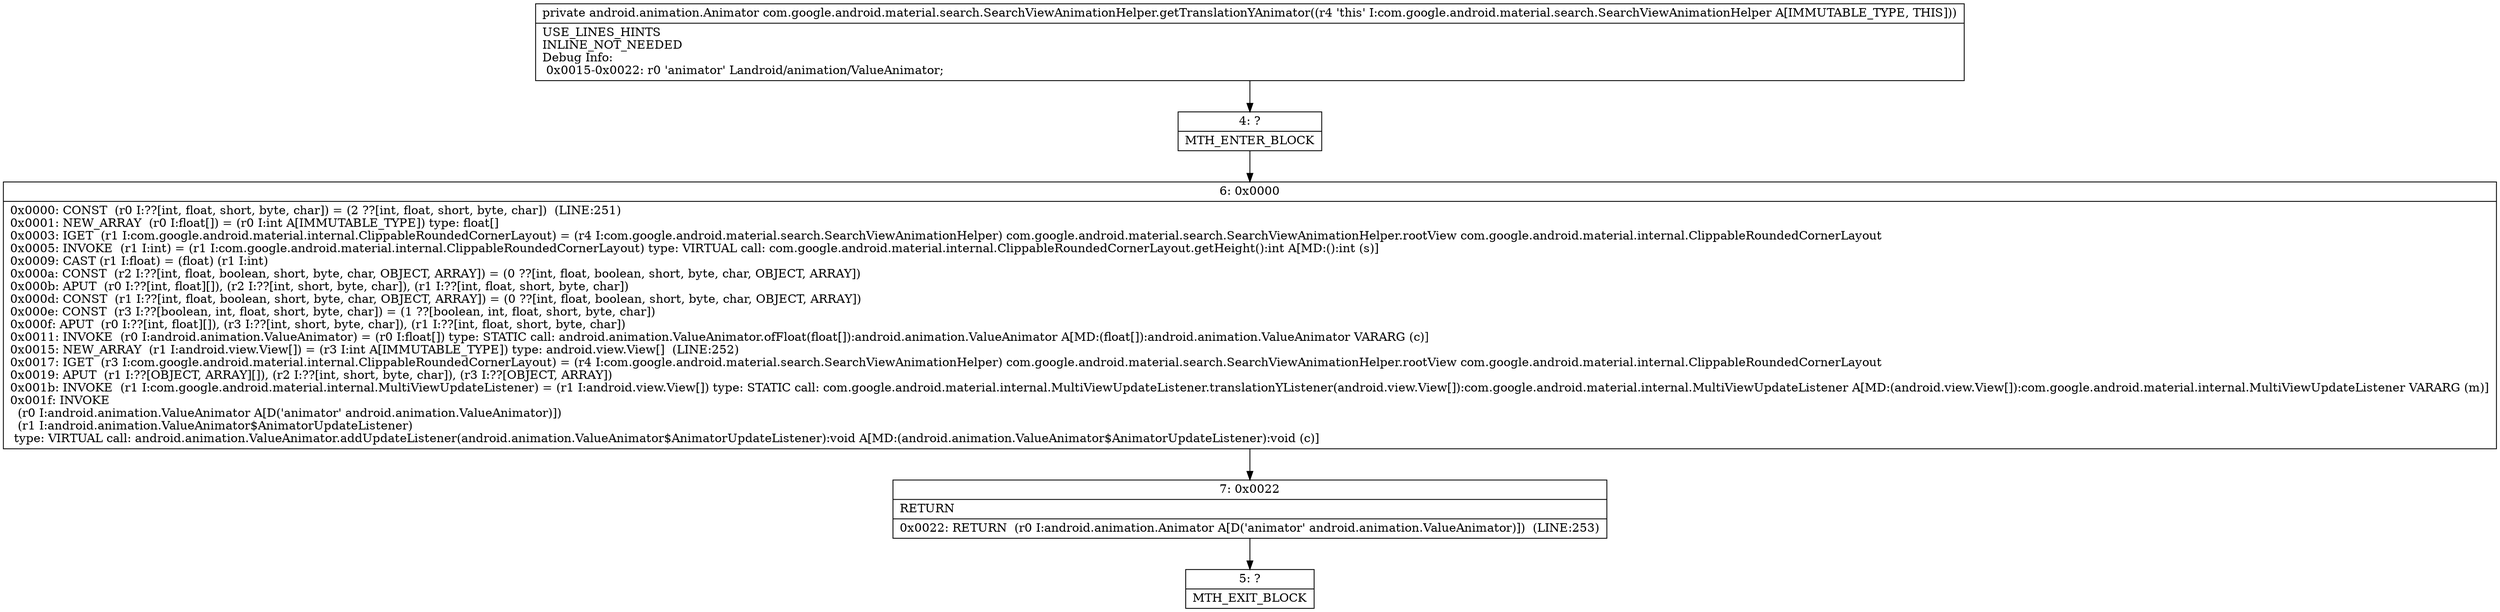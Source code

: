 digraph "CFG forcom.google.android.material.search.SearchViewAnimationHelper.getTranslationYAnimator()Landroid\/animation\/Animator;" {
Node_4 [shape=record,label="{4\:\ ?|MTH_ENTER_BLOCK\l}"];
Node_6 [shape=record,label="{6\:\ 0x0000|0x0000: CONST  (r0 I:??[int, float, short, byte, char]) = (2 ??[int, float, short, byte, char])  (LINE:251)\l0x0001: NEW_ARRAY  (r0 I:float[]) = (r0 I:int A[IMMUTABLE_TYPE]) type: float[] \l0x0003: IGET  (r1 I:com.google.android.material.internal.ClippableRoundedCornerLayout) = (r4 I:com.google.android.material.search.SearchViewAnimationHelper) com.google.android.material.search.SearchViewAnimationHelper.rootView com.google.android.material.internal.ClippableRoundedCornerLayout \l0x0005: INVOKE  (r1 I:int) = (r1 I:com.google.android.material.internal.ClippableRoundedCornerLayout) type: VIRTUAL call: com.google.android.material.internal.ClippableRoundedCornerLayout.getHeight():int A[MD:():int (s)]\l0x0009: CAST (r1 I:float) = (float) (r1 I:int) \l0x000a: CONST  (r2 I:??[int, float, boolean, short, byte, char, OBJECT, ARRAY]) = (0 ??[int, float, boolean, short, byte, char, OBJECT, ARRAY]) \l0x000b: APUT  (r0 I:??[int, float][]), (r2 I:??[int, short, byte, char]), (r1 I:??[int, float, short, byte, char]) \l0x000d: CONST  (r1 I:??[int, float, boolean, short, byte, char, OBJECT, ARRAY]) = (0 ??[int, float, boolean, short, byte, char, OBJECT, ARRAY]) \l0x000e: CONST  (r3 I:??[boolean, int, float, short, byte, char]) = (1 ??[boolean, int, float, short, byte, char]) \l0x000f: APUT  (r0 I:??[int, float][]), (r3 I:??[int, short, byte, char]), (r1 I:??[int, float, short, byte, char]) \l0x0011: INVOKE  (r0 I:android.animation.ValueAnimator) = (r0 I:float[]) type: STATIC call: android.animation.ValueAnimator.ofFloat(float[]):android.animation.ValueAnimator A[MD:(float[]):android.animation.ValueAnimator VARARG (c)]\l0x0015: NEW_ARRAY  (r1 I:android.view.View[]) = (r3 I:int A[IMMUTABLE_TYPE]) type: android.view.View[]  (LINE:252)\l0x0017: IGET  (r3 I:com.google.android.material.internal.ClippableRoundedCornerLayout) = (r4 I:com.google.android.material.search.SearchViewAnimationHelper) com.google.android.material.search.SearchViewAnimationHelper.rootView com.google.android.material.internal.ClippableRoundedCornerLayout \l0x0019: APUT  (r1 I:??[OBJECT, ARRAY][]), (r2 I:??[int, short, byte, char]), (r3 I:??[OBJECT, ARRAY]) \l0x001b: INVOKE  (r1 I:com.google.android.material.internal.MultiViewUpdateListener) = (r1 I:android.view.View[]) type: STATIC call: com.google.android.material.internal.MultiViewUpdateListener.translationYListener(android.view.View[]):com.google.android.material.internal.MultiViewUpdateListener A[MD:(android.view.View[]):com.google.android.material.internal.MultiViewUpdateListener VARARG (m)]\l0x001f: INVOKE  \l  (r0 I:android.animation.ValueAnimator A[D('animator' android.animation.ValueAnimator)])\l  (r1 I:android.animation.ValueAnimator$AnimatorUpdateListener)\l type: VIRTUAL call: android.animation.ValueAnimator.addUpdateListener(android.animation.ValueAnimator$AnimatorUpdateListener):void A[MD:(android.animation.ValueAnimator$AnimatorUpdateListener):void (c)]\l}"];
Node_7 [shape=record,label="{7\:\ 0x0022|RETURN\l|0x0022: RETURN  (r0 I:android.animation.Animator A[D('animator' android.animation.ValueAnimator)])  (LINE:253)\l}"];
Node_5 [shape=record,label="{5\:\ ?|MTH_EXIT_BLOCK\l}"];
MethodNode[shape=record,label="{private android.animation.Animator com.google.android.material.search.SearchViewAnimationHelper.getTranslationYAnimator((r4 'this' I:com.google.android.material.search.SearchViewAnimationHelper A[IMMUTABLE_TYPE, THIS]))  | USE_LINES_HINTS\lINLINE_NOT_NEEDED\lDebug Info:\l  0x0015\-0x0022: r0 'animator' Landroid\/animation\/ValueAnimator;\l}"];
MethodNode -> Node_4;Node_4 -> Node_6;
Node_6 -> Node_7;
Node_7 -> Node_5;
}

